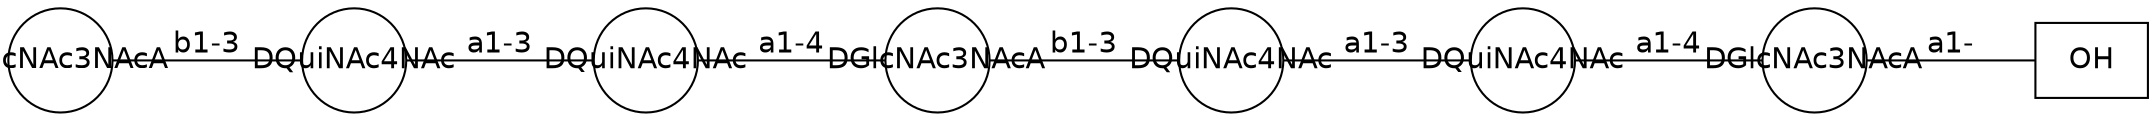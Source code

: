 graph G {graph [splines=false dpi=72 outputorder="edgesfirst"];
node [shape="none" fontname=DejaVuSans labelfontsize=12 label="none" size=50 fixedsize="true" scale="true"];
edge [labelfontsize=12 fontname=DejaVuSans labeldistance=1.2 labelangle=320.0];
rankdir=LR nodesep="0.05" ranksep="0.8";
0 [shape=box label="OH"]
1 [shape=circle height="0.7" label="DGlcNAc3NAcA"];
2 [shape=circle height="0.7" label="DQuiNAc4NAc"];
3 [shape=circle height="0.7" label="DQuiNAc4NAc"];
4 [shape=circle height="0.7" label="DGlcNAc3NAcA"];
5 [shape=circle height="0.7" label="DQuiNAc4NAc"];
6 [shape=circle height="0.7" label="DQuiNAc4NAc"];
7 [shape=circle height="0.7" label="DGlcNAc3NAcA"];
1--0 [label="a1-" headclip=true tailclip=true];
2--1 [label="a1-4" headclip=true tailclip=true];
3--2 [label="a1-3" headclip=true tailclip=true];
4--3 [label="b1-3" headclip=true tailclip=true];
5--4 [label="a1-4" headclip=true tailclip=true];
6--5 [label="a1-3" headclip=true tailclip=true];
7--6 [label="b1-3" headclip=true tailclip=true];
}
